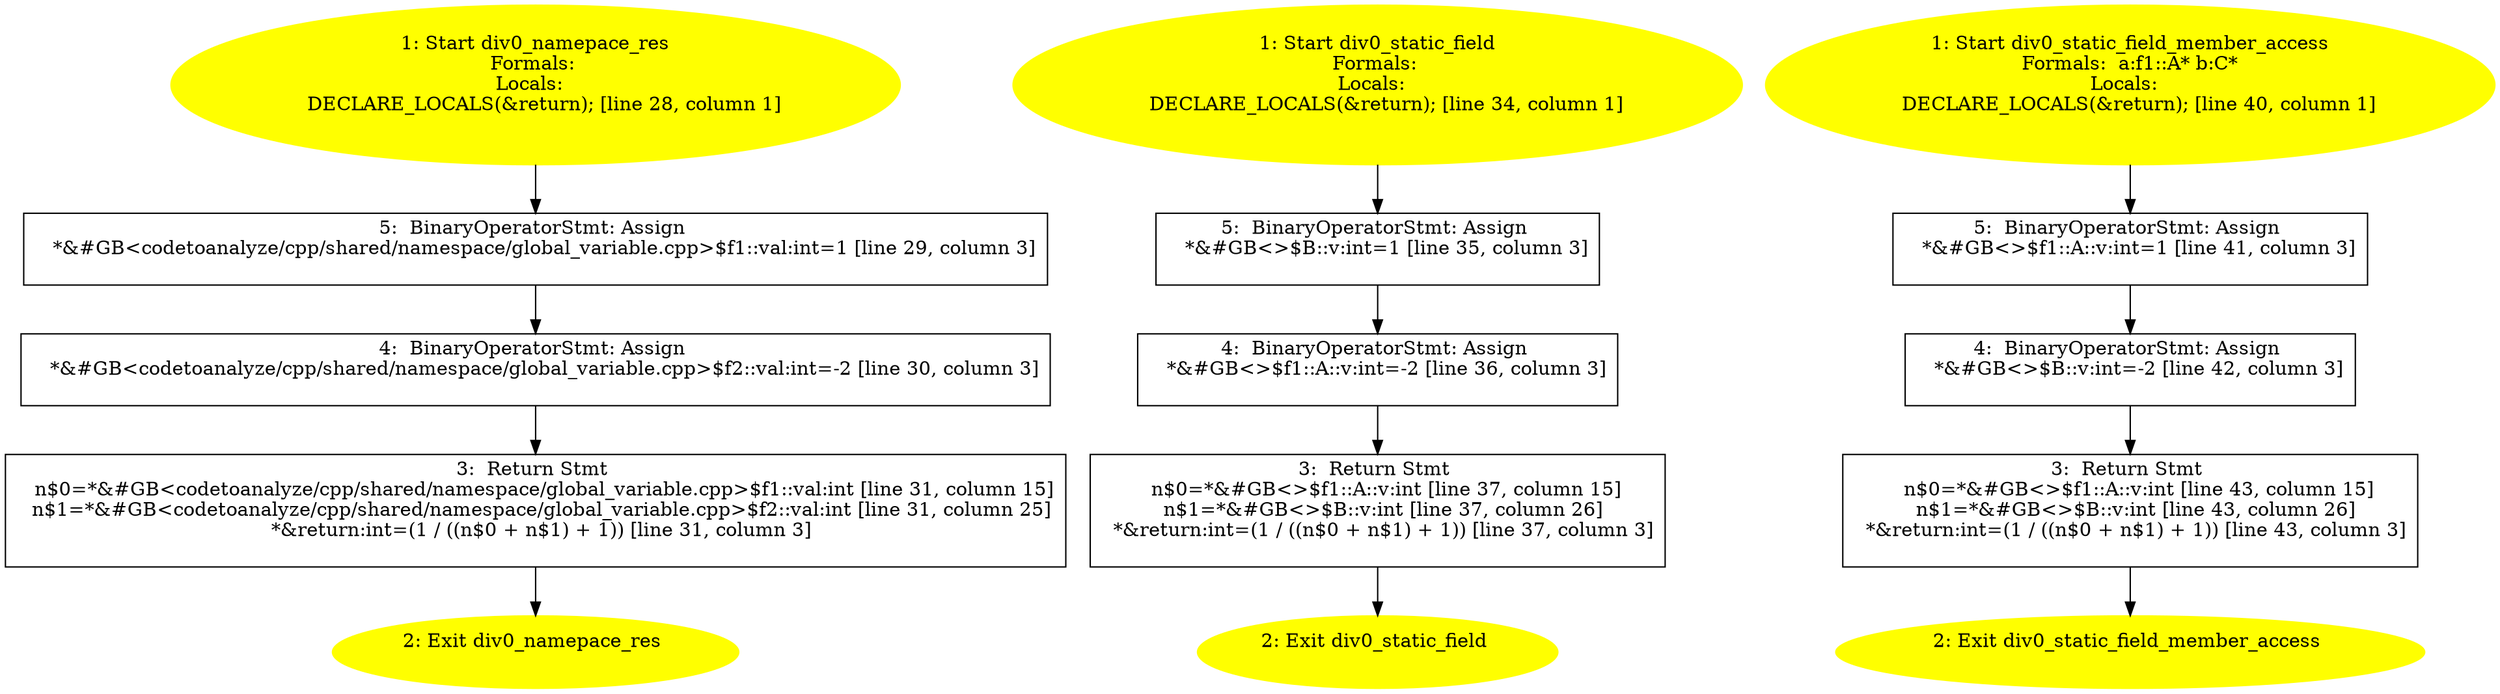 /* @generated */
digraph cfg {
"div0_namepace_res#2404445022135827615.21a14d3c59bb168093c5935b4fa42647_1" [label="1: Start div0_namepace_res\nFormals: \nLocals:  \n   DECLARE_LOCALS(&return); [line 28, column 1]\n " color=yellow style=filled]
	

	 "div0_namepace_res#2404445022135827615.21a14d3c59bb168093c5935b4fa42647_1" -> "div0_namepace_res#2404445022135827615.21a14d3c59bb168093c5935b4fa42647_5" ;
"div0_namepace_res#2404445022135827615.21a14d3c59bb168093c5935b4fa42647_2" [label="2: Exit div0_namepace_res \n  " color=yellow style=filled]
	

"div0_namepace_res#2404445022135827615.21a14d3c59bb168093c5935b4fa42647_3" [label="3:  Return Stmt \n   n$0=*&#GB<codetoanalyze/cpp/shared/namespace/global_variable.cpp>$f1::val:int [line 31, column 15]\n  n$1=*&#GB<codetoanalyze/cpp/shared/namespace/global_variable.cpp>$f2::val:int [line 31, column 25]\n  *&return:int=(1 / ((n$0 + n$1) + 1)) [line 31, column 3]\n " shape="box"]
	

	 "div0_namepace_res#2404445022135827615.21a14d3c59bb168093c5935b4fa42647_3" -> "div0_namepace_res#2404445022135827615.21a14d3c59bb168093c5935b4fa42647_2" ;
"div0_namepace_res#2404445022135827615.21a14d3c59bb168093c5935b4fa42647_4" [label="4:  BinaryOperatorStmt: Assign \n   *&#GB<codetoanalyze/cpp/shared/namespace/global_variable.cpp>$f2::val:int=-2 [line 30, column 3]\n " shape="box"]
	

	 "div0_namepace_res#2404445022135827615.21a14d3c59bb168093c5935b4fa42647_4" -> "div0_namepace_res#2404445022135827615.21a14d3c59bb168093c5935b4fa42647_3" ;
"div0_namepace_res#2404445022135827615.21a14d3c59bb168093c5935b4fa42647_5" [label="5:  BinaryOperatorStmt: Assign \n   *&#GB<codetoanalyze/cpp/shared/namespace/global_variable.cpp>$f1::val:int=1 [line 29, column 3]\n " shape="box"]
	

	 "div0_namepace_res#2404445022135827615.21a14d3c59bb168093c5935b4fa42647_5" -> "div0_namepace_res#2404445022135827615.21a14d3c59bb168093c5935b4fa42647_4" ;
"div0_static_field#12231470699631142739.dca5ebae856e9b404facab8151fb6246_1" [label="1: Start div0_static_field\nFormals: \nLocals:  \n   DECLARE_LOCALS(&return); [line 34, column 1]\n " color=yellow style=filled]
	

	 "div0_static_field#12231470699631142739.dca5ebae856e9b404facab8151fb6246_1" -> "div0_static_field#12231470699631142739.dca5ebae856e9b404facab8151fb6246_5" ;
"div0_static_field#12231470699631142739.dca5ebae856e9b404facab8151fb6246_2" [label="2: Exit div0_static_field \n  " color=yellow style=filled]
	

"div0_static_field#12231470699631142739.dca5ebae856e9b404facab8151fb6246_3" [label="3:  Return Stmt \n   n$0=*&#GB<>$f1::A::v:int [line 37, column 15]\n  n$1=*&#GB<>$B::v:int [line 37, column 26]\n  *&return:int=(1 / ((n$0 + n$1) + 1)) [line 37, column 3]\n " shape="box"]
	

	 "div0_static_field#12231470699631142739.dca5ebae856e9b404facab8151fb6246_3" -> "div0_static_field#12231470699631142739.dca5ebae856e9b404facab8151fb6246_2" ;
"div0_static_field#12231470699631142739.dca5ebae856e9b404facab8151fb6246_4" [label="4:  BinaryOperatorStmt: Assign \n   *&#GB<>$f1::A::v:int=-2 [line 36, column 3]\n " shape="box"]
	

	 "div0_static_field#12231470699631142739.dca5ebae856e9b404facab8151fb6246_4" -> "div0_static_field#12231470699631142739.dca5ebae856e9b404facab8151fb6246_3" ;
"div0_static_field#12231470699631142739.dca5ebae856e9b404facab8151fb6246_5" [label="5:  BinaryOperatorStmt: Assign \n   *&#GB<>$B::v:int=1 [line 35, column 3]\n " shape="box"]
	

	 "div0_static_field#12231470699631142739.dca5ebae856e9b404facab8151fb6246_5" -> "div0_static_field#12231470699631142739.dca5ebae856e9b404facab8151fb6246_4" ;
"div0_static_field_member_access#8775359855042425857.b606a4de40e2ad34cbe0f38ab2d7e485_1" [label="1: Start div0_static_field_member_access\nFormals:  a:f1::A* b:C*\nLocals:  \n   DECLARE_LOCALS(&return); [line 40, column 1]\n " color=yellow style=filled]
	

	 "div0_static_field_member_access#8775359855042425857.b606a4de40e2ad34cbe0f38ab2d7e485_1" -> "div0_static_field_member_access#8775359855042425857.b606a4de40e2ad34cbe0f38ab2d7e485_5" ;
"div0_static_field_member_access#8775359855042425857.b606a4de40e2ad34cbe0f38ab2d7e485_2" [label="2: Exit div0_static_field_member_access \n  " color=yellow style=filled]
	

"div0_static_field_member_access#8775359855042425857.b606a4de40e2ad34cbe0f38ab2d7e485_3" [label="3:  Return Stmt \n   n$0=*&#GB<>$f1::A::v:int [line 43, column 15]\n  n$1=*&#GB<>$B::v:int [line 43, column 26]\n  *&return:int=(1 / ((n$0 + n$1) + 1)) [line 43, column 3]\n " shape="box"]
	

	 "div0_static_field_member_access#8775359855042425857.b606a4de40e2ad34cbe0f38ab2d7e485_3" -> "div0_static_field_member_access#8775359855042425857.b606a4de40e2ad34cbe0f38ab2d7e485_2" ;
"div0_static_field_member_access#8775359855042425857.b606a4de40e2ad34cbe0f38ab2d7e485_4" [label="4:  BinaryOperatorStmt: Assign \n   *&#GB<>$B::v:int=-2 [line 42, column 3]\n " shape="box"]
	

	 "div0_static_field_member_access#8775359855042425857.b606a4de40e2ad34cbe0f38ab2d7e485_4" -> "div0_static_field_member_access#8775359855042425857.b606a4de40e2ad34cbe0f38ab2d7e485_3" ;
"div0_static_field_member_access#8775359855042425857.b606a4de40e2ad34cbe0f38ab2d7e485_5" [label="5:  BinaryOperatorStmt: Assign \n   *&#GB<>$f1::A::v:int=1 [line 41, column 3]\n " shape="box"]
	

	 "div0_static_field_member_access#8775359855042425857.b606a4de40e2ad34cbe0f38ab2d7e485_5" -> "div0_static_field_member_access#8775359855042425857.b606a4de40e2ad34cbe0f38ab2d7e485_4" ;
}
